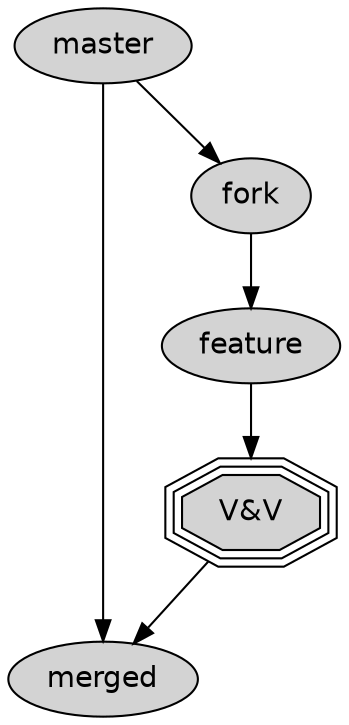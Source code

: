 digraph mom_pr {
    node [
        style = filled,
        fontname = helvetica
    ]

    concentrate = true
    bgcolor = transparent
    rankdir = TB

    subgraph main {
        master -> merged
    }

    subgraph branch {
        v_and_v [
            label = "V&V",
            shape = tripleoctagon,
        ]
        master -> fork [weight=0]
        fork -> feature
        feature -> v_and_v
        v_and_v -> merged [weight=0]
    }
}
